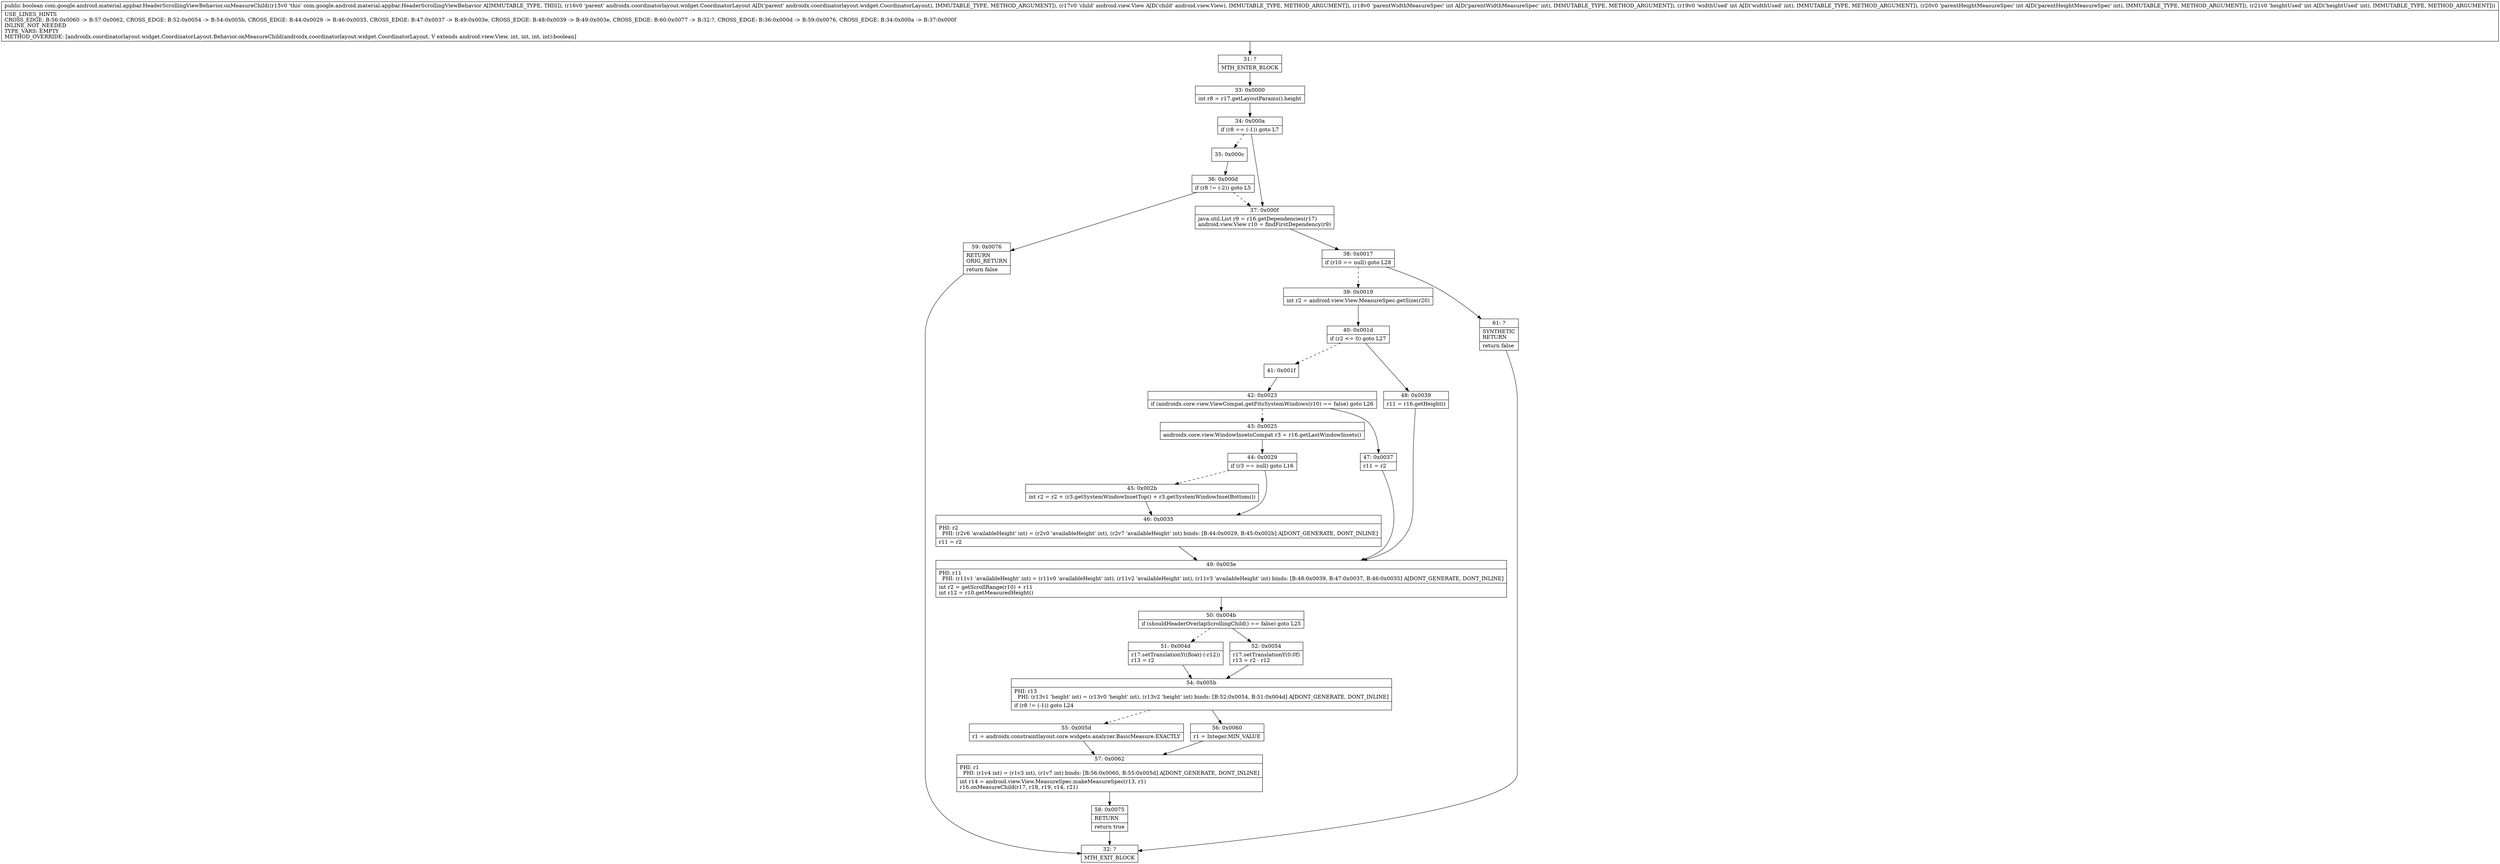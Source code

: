 digraph "CFG forcom.google.android.material.appbar.HeaderScrollingViewBehavior.onMeasureChild(Landroidx\/coordinatorlayout\/widget\/CoordinatorLayout;Landroid\/view\/View;IIII)Z" {
Node_31 [shape=record,label="{31\:\ ?|MTH_ENTER_BLOCK\l}"];
Node_33 [shape=record,label="{33\:\ 0x0000|int r8 = r17.getLayoutParams().height\l}"];
Node_34 [shape=record,label="{34\:\ 0x000a|if (r8 == (\-1)) goto L7\l}"];
Node_35 [shape=record,label="{35\:\ 0x000c}"];
Node_36 [shape=record,label="{36\:\ 0x000d|if (r8 != (\-2)) goto L5\l}"];
Node_59 [shape=record,label="{59\:\ 0x0076|RETURN\lORIG_RETURN\l|return false\l}"];
Node_32 [shape=record,label="{32\:\ ?|MTH_EXIT_BLOCK\l}"];
Node_37 [shape=record,label="{37\:\ 0x000f|java.util.List r9 = r16.getDependencies(r17)\landroid.view.View r10 = findFirstDependency(r9)\l}"];
Node_38 [shape=record,label="{38\:\ 0x0017|if (r10 == null) goto L28\l}"];
Node_39 [shape=record,label="{39\:\ 0x0019|int r2 = android.view.View.MeasureSpec.getSize(r20)\l}"];
Node_40 [shape=record,label="{40\:\ 0x001d|if (r2 \<= 0) goto L27\l}"];
Node_41 [shape=record,label="{41\:\ 0x001f}"];
Node_42 [shape=record,label="{42\:\ 0x0023|if (androidx.core.view.ViewCompat.getFitsSystemWindows(r10) == false) goto L26\l}"];
Node_43 [shape=record,label="{43\:\ 0x0025|androidx.core.view.WindowInsetsCompat r3 = r16.getLastWindowInsets()\l}"];
Node_44 [shape=record,label="{44\:\ 0x0029|if (r3 == null) goto L16\l}"];
Node_45 [shape=record,label="{45\:\ 0x002b|int r2 = r2 + (r3.getSystemWindowInsetTop() + r3.getSystemWindowInsetBottom())\l}"];
Node_46 [shape=record,label="{46\:\ 0x0035|PHI: r2 \l  PHI: (r2v6 'availableHeight' int) = (r2v0 'availableHeight' int), (r2v7 'availableHeight' int) binds: [B:44:0x0029, B:45:0x002b] A[DONT_GENERATE, DONT_INLINE]\l|r11 = r2\l}"];
Node_49 [shape=record,label="{49\:\ 0x003e|PHI: r11 \l  PHI: (r11v1 'availableHeight' int) = (r11v0 'availableHeight' int), (r11v2 'availableHeight' int), (r11v3 'availableHeight' int) binds: [B:48:0x0039, B:47:0x0037, B:46:0x0035] A[DONT_GENERATE, DONT_INLINE]\l|int r2 = getScrollRange(r10) + r11\lint r12 = r10.getMeasuredHeight()\l}"];
Node_50 [shape=record,label="{50\:\ 0x004b|if (shouldHeaderOverlapScrollingChild() == false) goto L25\l}"];
Node_51 [shape=record,label="{51\:\ 0x004d|r17.setTranslationY((float) (\-r12))\lr13 = r2\l}"];
Node_54 [shape=record,label="{54\:\ 0x005b|PHI: r13 \l  PHI: (r13v1 'height' int) = (r13v0 'height' int), (r13v2 'height' int) binds: [B:52:0x0054, B:51:0x004d] A[DONT_GENERATE, DONT_INLINE]\l|if (r8 != (\-1)) goto L24\l}"];
Node_55 [shape=record,label="{55\:\ 0x005d|r1 = androidx.constraintlayout.core.widgets.analyzer.BasicMeasure.EXACTLY\l}"];
Node_57 [shape=record,label="{57\:\ 0x0062|PHI: r1 \l  PHI: (r1v4 int) = (r1v3 int), (r1v7 int) binds: [B:56:0x0060, B:55:0x005d] A[DONT_GENERATE, DONT_INLINE]\l|int r14 = android.view.View.MeasureSpec.makeMeasureSpec(r13, r1)\lr16.onMeasureChild(r17, r18, r19, r14, r21)\l}"];
Node_58 [shape=record,label="{58\:\ 0x0075|RETURN\l|return true\l}"];
Node_56 [shape=record,label="{56\:\ 0x0060|r1 = Integer.MIN_VALUE\l}"];
Node_52 [shape=record,label="{52\:\ 0x0054|r17.setTranslationY(0.0f)\lr13 = r2 \- r12\l}"];
Node_47 [shape=record,label="{47\:\ 0x0037|r11 = r2\l}"];
Node_48 [shape=record,label="{48\:\ 0x0039|r11 = r16.getHeight()\l}"];
Node_61 [shape=record,label="{61\:\ ?|SYNTHETIC\lRETURN\l|return false\l}"];
MethodNode[shape=record,label="{public boolean com.google.android.material.appbar.HeaderScrollingViewBehavior.onMeasureChild((r15v0 'this' com.google.android.material.appbar.HeaderScrollingViewBehavior A[IMMUTABLE_TYPE, THIS]), (r16v0 'parent' androidx.coordinatorlayout.widget.CoordinatorLayout A[D('parent' androidx.coordinatorlayout.widget.CoordinatorLayout), IMMUTABLE_TYPE, METHOD_ARGUMENT]), (r17v0 'child' android.view.View A[D('child' android.view.View), IMMUTABLE_TYPE, METHOD_ARGUMENT]), (r18v0 'parentWidthMeasureSpec' int A[D('parentWidthMeasureSpec' int), IMMUTABLE_TYPE, METHOD_ARGUMENT]), (r19v0 'widthUsed' int A[D('widthUsed' int), IMMUTABLE_TYPE, METHOD_ARGUMENT]), (r20v0 'parentHeightMeasureSpec' int A[D('parentHeightMeasureSpec' int), IMMUTABLE_TYPE, METHOD_ARGUMENT]), (r21v0 'heightUsed' int A[D('heightUsed' int), IMMUTABLE_TYPE, METHOD_ARGUMENT]))  | USE_LINES_HINTS\lCROSS_EDGE: B:56:0x0060 \-\> B:57:0x0062, CROSS_EDGE: B:52:0x0054 \-\> B:54:0x005b, CROSS_EDGE: B:44:0x0029 \-\> B:46:0x0035, CROSS_EDGE: B:47:0x0037 \-\> B:49:0x003e, CROSS_EDGE: B:48:0x0039 \-\> B:49:0x003e, CROSS_EDGE: B:60:0x0077 \-\> B:32:?, CROSS_EDGE: B:36:0x000d \-\> B:59:0x0076, CROSS_EDGE: B:34:0x000a \-\> B:37:0x000f\lINLINE_NOT_NEEDED\lTYPE_VARS: EMPTY\lMETHOD_OVERRIDE: [androidx.coordinatorlayout.widget.CoordinatorLayout.Behavior.onMeasureChild(androidx.coordinatorlayout.widget.CoordinatorLayout, V extends android.view.View, int, int, int, int):boolean]\l}"];
MethodNode -> Node_31;Node_31 -> Node_33;
Node_33 -> Node_34;
Node_34 -> Node_35[style=dashed];
Node_34 -> Node_37;
Node_35 -> Node_36;
Node_36 -> Node_37[style=dashed];
Node_36 -> Node_59;
Node_59 -> Node_32;
Node_37 -> Node_38;
Node_38 -> Node_39[style=dashed];
Node_38 -> Node_61;
Node_39 -> Node_40;
Node_40 -> Node_41[style=dashed];
Node_40 -> Node_48;
Node_41 -> Node_42;
Node_42 -> Node_43[style=dashed];
Node_42 -> Node_47;
Node_43 -> Node_44;
Node_44 -> Node_45[style=dashed];
Node_44 -> Node_46;
Node_45 -> Node_46;
Node_46 -> Node_49;
Node_49 -> Node_50;
Node_50 -> Node_51[style=dashed];
Node_50 -> Node_52;
Node_51 -> Node_54;
Node_54 -> Node_55[style=dashed];
Node_54 -> Node_56;
Node_55 -> Node_57;
Node_57 -> Node_58;
Node_58 -> Node_32;
Node_56 -> Node_57;
Node_52 -> Node_54;
Node_47 -> Node_49;
Node_48 -> Node_49;
Node_61 -> Node_32;
}

